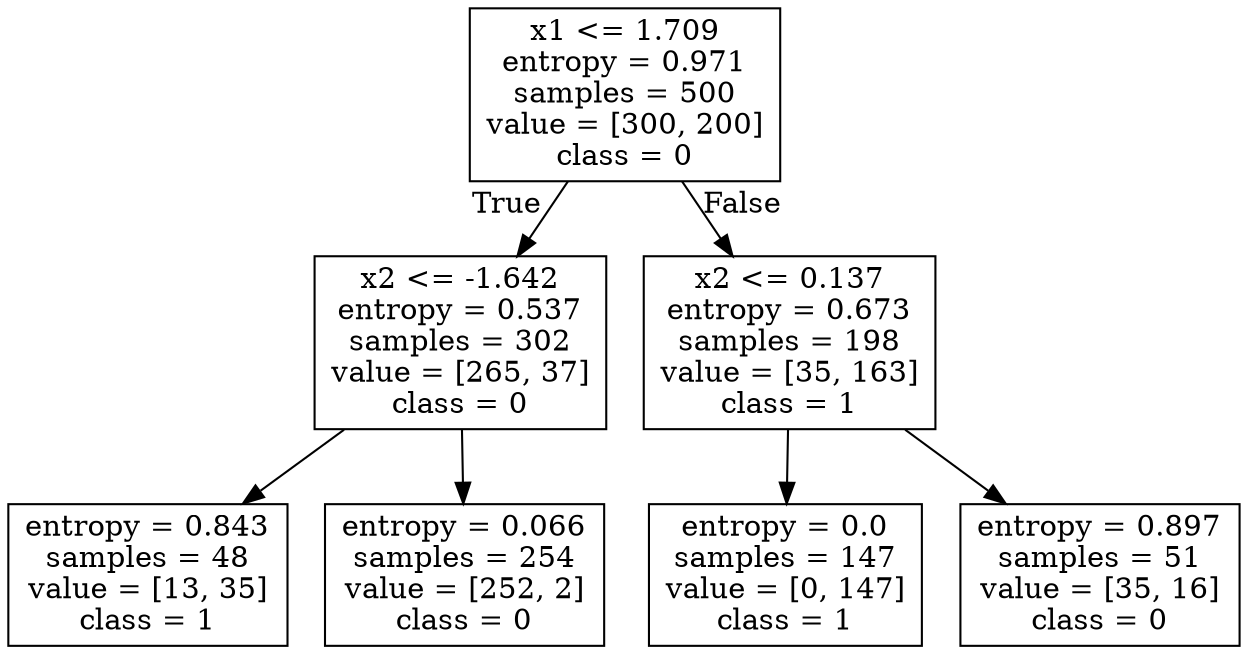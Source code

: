 digraph Tree {
node [shape=box] ;
0 [label="x1 <= 1.709\nentropy = 0.971\nsamples = 500\nvalue = [300, 200]\nclass = 0"] ;
1 [label="x2 <= -1.642\nentropy = 0.537\nsamples = 302\nvalue = [265, 37]\nclass = 0"] ;
0 -> 1 [labeldistance=2.5, labelangle=45, headlabel="True"] ;
2 [label="entropy = 0.843\nsamples = 48\nvalue = [13, 35]\nclass = 1"] ;
1 -> 2 ;
3 [label="entropy = 0.066\nsamples = 254\nvalue = [252, 2]\nclass = 0"] ;
1 -> 3 ;
4 [label="x2 <= 0.137\nentropy = 0.673\nsamples = 198\nvalue = [35, 163]\nclass = 1"] ;
0 -> 4 [labeldistance=2.5, labelangle=-45, headlabel="False"] ;
5 [label="entropy = 0.0\nsamples = 147\nvalue = [0, 147]\nclass = 1"] ;
4 -> 5 ;
6 [label="entropy = 0.897\nsamples = 51\nvalue = [35, 16]\nclass = 0"] ;
4 -> 6 ;
}